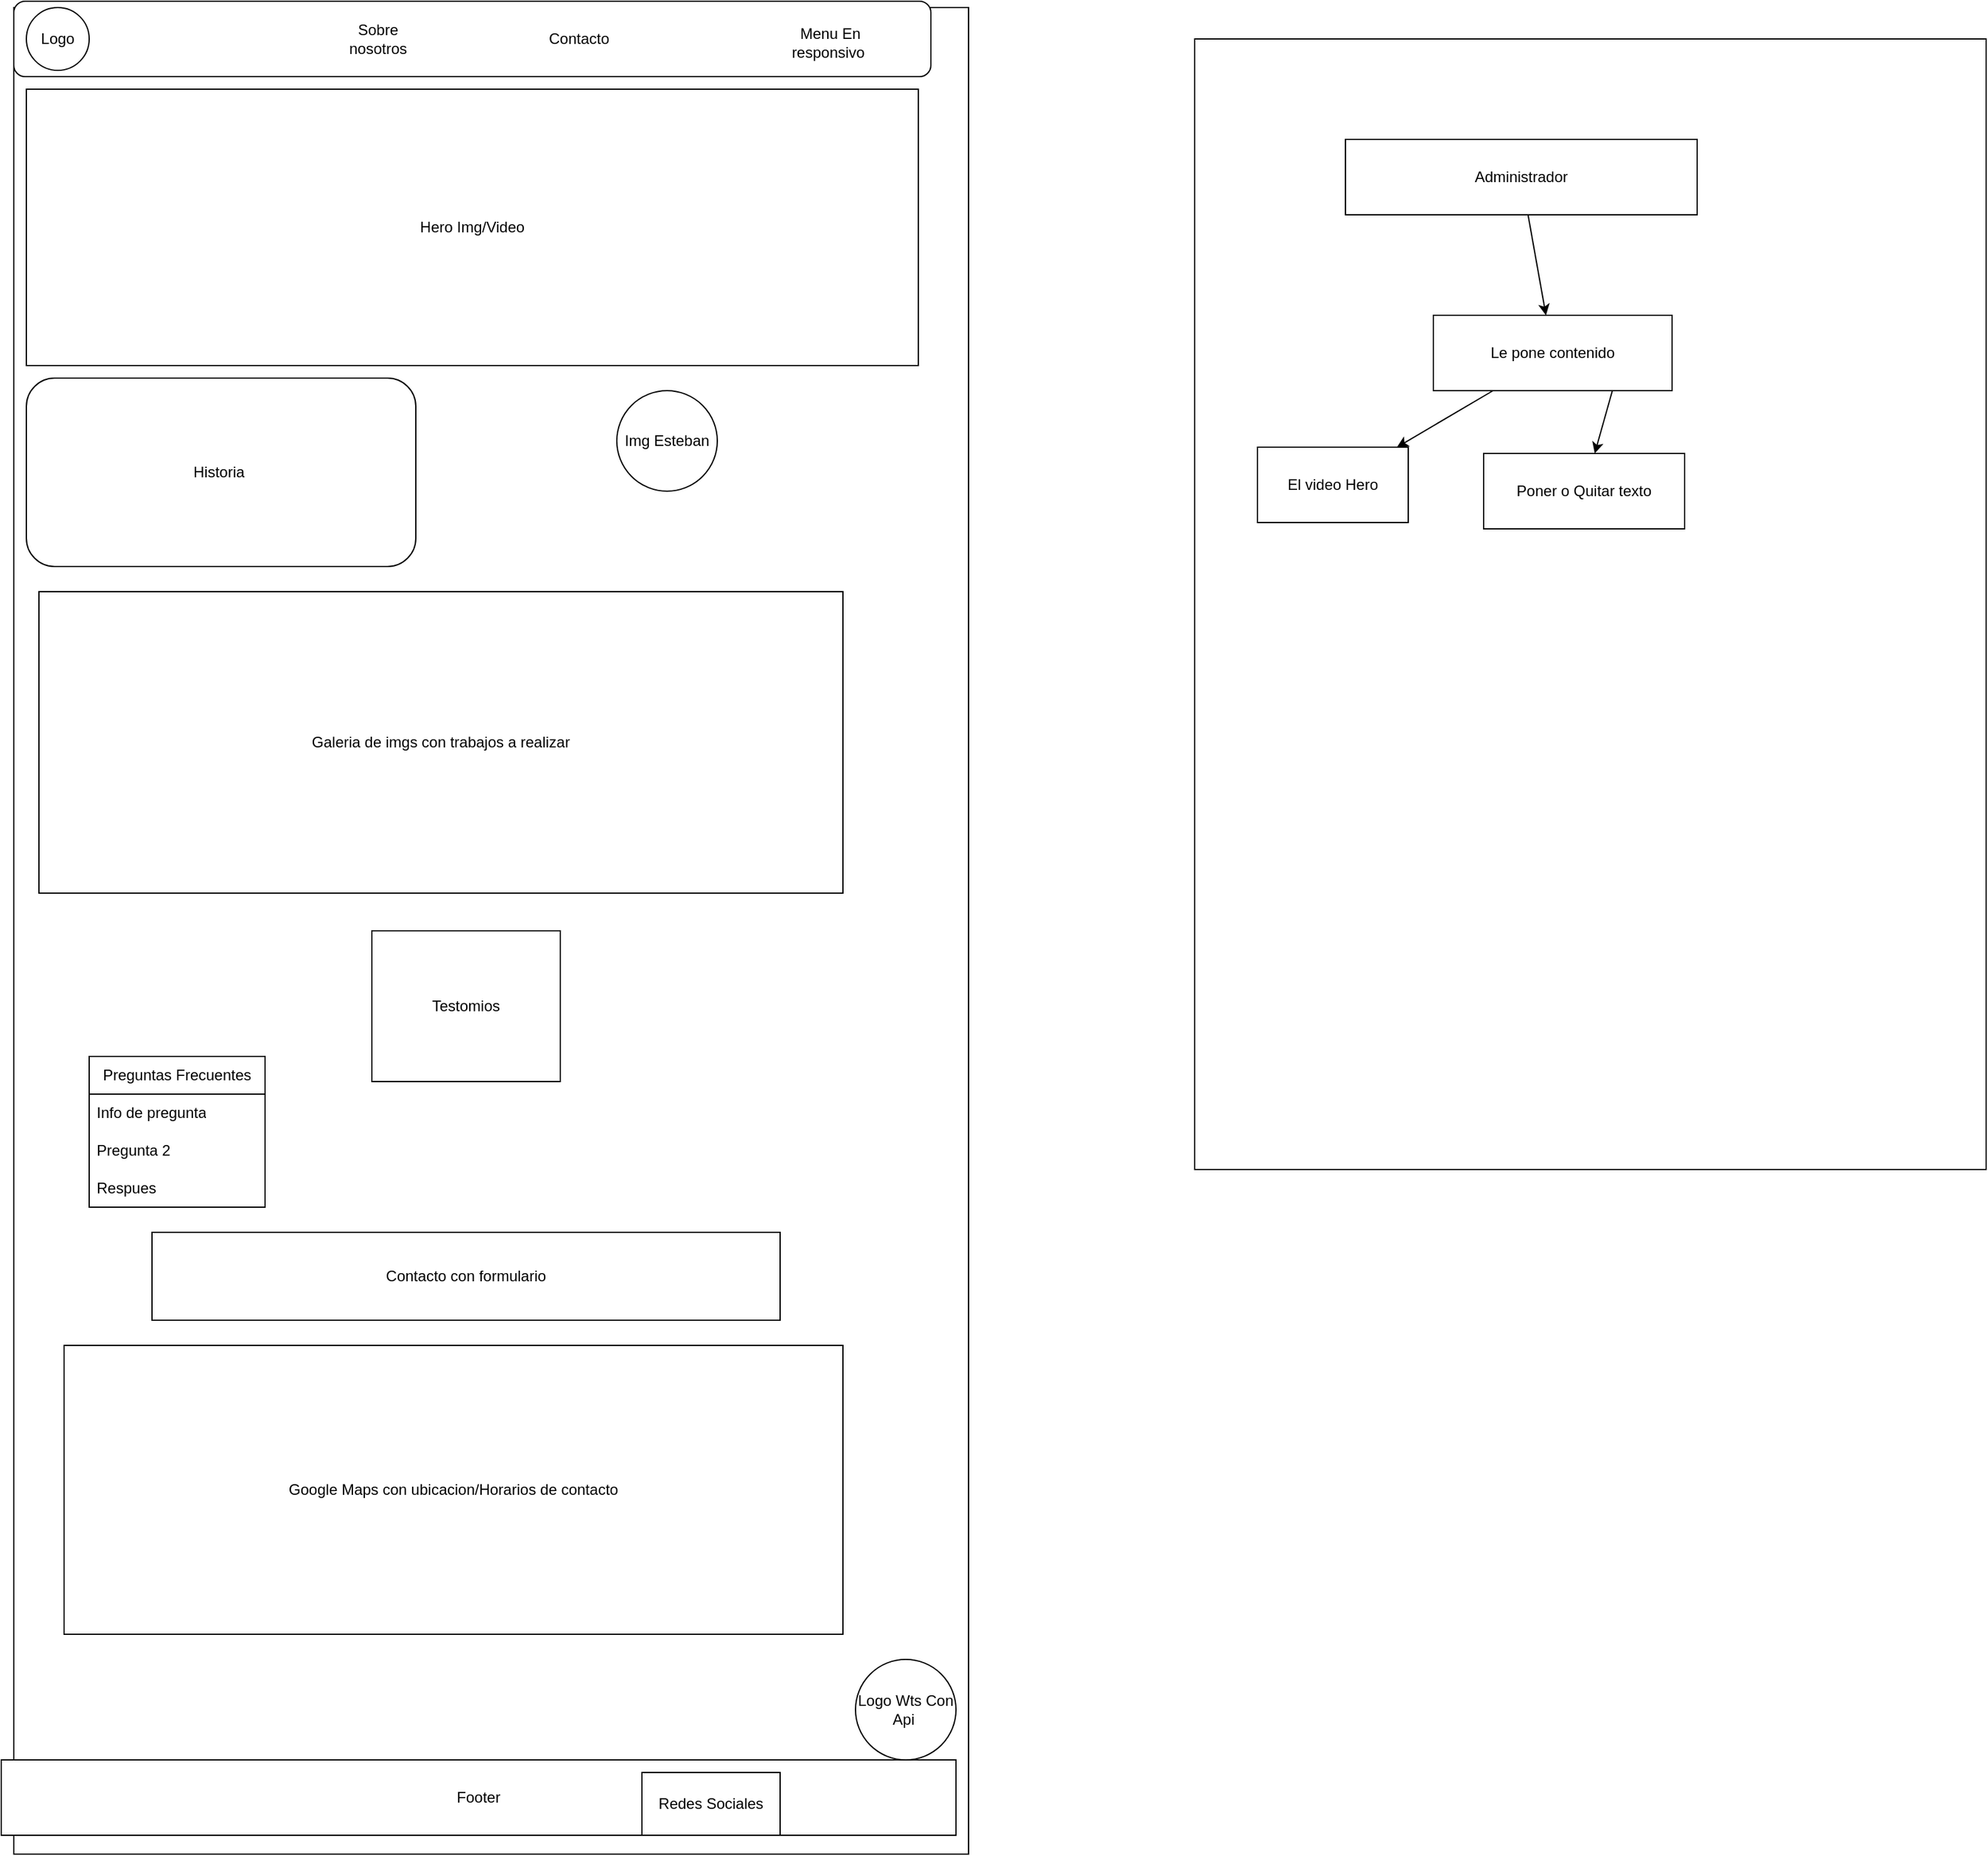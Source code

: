 <mxfile><diagram id="V7pYN2X214yqkk79iCCA" name="Page-1"><mxGraphModel dx="736" dy="467" grid="1" gridSize="10" guides="1" tooltips="1" connect="1" arrows="1" fold="1" page="1" pageScale="1" pageWidth="850" pageHeight="1100" math="0" shadow="0"><root><mxCell id="0"/><mxCell id="1" parent="0"/><mxCell id="2" value="" style="rounded=0;whiteSpace=wrap;html=1;" parent="1" vertex="1"><mxGeometry x="50" y="55" width="760" height="1470" as="geometry"/></mxCell><mxCell id="3" value="" style="rounded=1;whiteSpace=wrap;html=1;" parent="1" vertex="1"><mxGeometry x="50" y="50" width="730" height="60" as="geometry"/></mxCell><mxCell id="4" value="Logo" style="ellipse;whiteSpace=wrap;html=1;aspect=fixed;" parent="1" vertex="1"><mxGeometry x="60" y="55" width="50" height="50" as="geometry"/></mxCell><mxCell id="5" value="Sobre nosotros" style="text;html=1;align=center;verticalAlign=middle;whiteSpace=wrap;rounded=0;" parent="1" vertex="1"><mxGeometry x="310" y="65" width="60" height="30" as="geometry"/></mxCell><mxCell id="6" value="Contacto" style="text;html=1;align=center;verticalAlign=middle;whiteSpace=wrap;rounded=0;" parent="1" vertex="1"><mxGeometry x="470" y="65" width="60" height="30" as="geometry"/></mxCell><mxCell id="7" value="Menu En responsivo&amp;nbsp;" style="text;html=1;align=center;verticalAlign=middle;whiteSpace=wrap;rounded=0;" parent="1" vertex="1"><mxGeometry x="660" y="65" width="80" height="35" as="geometry"/></mxCell><mxCell id="12" value="Hero Img/Video" style="rounded=0;whiteSpace=wrap;html=1;" parent="1" vertex="1"><mxGeometry x="60" y="120" width="710" height="220" as="geometry"/></mxCell><mxCell id="15" value="Historia&amp;nbsp;" style="rounded=1;whiteSpace=wrap;html=1;" parent="1" vertex="1"><mxGeometry x="60" y="350" width="310" height="150" as="geometry"/></mxCell><mxCell id="16" value="Img Esteban" style="ellipse;whiteSpace=wrap;html=1;aspect=fixed;" parent="1" vertex="1"><mxGeometry x="530" y="360" width="80" height="80" as="geometry"/></mxCell><mxCell id="17" value="Galeria de imgs con trabajos a realizar" style="rounded=0;whiteSpace=wrap;html=1;" parent="1" vertex="1"><mxGeometry x="70" y="520" width="640" height="240" as="geometry"/></mxCell><mxCell id="18" value="Preguntas Frecuentes" style="swimlane;fontStyle=0;childLayout=stackLayout;horizontal=1;startSize=30;horizontalStack=0;resizeParent=1;resizeParentMax=0;resizeLast=0;collapsible=1;marginBottom=0;whiteSpace=wrap;html=1;" parent="1" vertex="1"><mxGeometry x="110" y="890" width="140" height="120" as="geometry"><mxRectangle x="310" y="790" width="60" height="30" as="alternateBounds"/></mxGeometry></mxCell><mxCell id="19" value="Info de pregunta" style="text;strokeColor=none;fillColor=none;align=left;verticalAlign=middle;spacingLeft=4;spacingRight=4;overflow=hidden;points=[[0,0.5],[1,0.5]];portConstraint=eastwest;rotatable=0;whiteSpace=wrap;html=1;" parent="18" vertex="1"><mxGeometry y="30" width="140" height="30" as="geometry"/></mxCell><mxCell id="20" value="Pregunta 2" style="text;strokeColor=none;fillColor=none;align=left;verticalAlign=middle;spacingLeft=4;spacingRight=4;overflow=hidden;points=[[0,0.5],[1,0.5]];portConstraint=eastwest;rotatable=0;whiteSpace=wrap;html=1;" parent="18" vertex="1"><mxGeometry y="60" width="140" height="30" as="geometry"/></mxCell><mxCell id="21" value="Respues" style="text;strokeColor=none;fillColor=none;align=left;verticalAlign=middle;spacingLeft=4;spacingRight=4;overflow=hidden;points=[[0,0.5],[1,0.5]];portConstraint=eastwest;rotatable=0;whiteSpace=wrap;html=1;" parent="18" vertex="1"><mxGeometry y="90" width="140" height="30" as="geometry"/></mxCell><mxCell id="22" value="Contacto con formulario" style="rounded=0;whiteSpace=wrap;html=1;" parent="1" vertex="1"><mxGeometry x="160" y="1030" width="500" height="70" as="geometry"/></mxCell><mxCell id="23" value="Google Maps con ubicacion/Horarios de contacto" style="rounded=0;whiteSpace=wrap;html=1;" parent="1" vertex="1"><mxGeometry x="90" y="1120" width="620" height="230" as="geometry"/></mxCell><mxCell id="24" value="Logo Wts Con Api&amp;nbsp;" style="ellipse;whiteSpace=wrap;html=1;aspect=fixed;" parent="1" vertex="1"><mxGeometry x="720" y="1370" width="80" height="80" as="geometry"/></mxCell><mxCell id="27" value="Footer" style="rounded=0;whiteSpace=wrap;html=1;" parent="1" vertex="1"><mxGeometry x="40" y="1450" width="760" height="60" as="geometry"/></mxCell><mxCell id="29" value="" style="rounded=0;whiteSpace=wrap;html=1;" parent="1" vertex="1"><mxGeometry x="990" y="80" width="630" height="900" as="geometry"/></mxCell><mxCell id="36" style="edgeStyle=none;html=1;exitX=0.25;exitY=1;exitDx=0;exitDy=0;" parent="1" source="30" target="34" edge="1"><mxGeometry relative="1" as="geometry"/></mxCell><mxCell id="37" style="edgeStyle=none;html=1;exitX=0.75;exitY=1;exitDx=0;exitDy=0;" parent="1" source="30" target="35" edge="1"><mxGeometry relative="1" as="geometry"/></mxCell><mxCell id="30" value="Le pone contenido" style="rounded=0;whiteSpace=wrap;html=1;" parent="1" vertex="1"><mxGeometry x="1180" y="300" width="190" height="60" as="geometry"/></mxCell><mxCell id="33" style="edgeStyle=none;html=1;" parent="1" source="31" target="30" edge="1"><mxGeometry relative="1" as="geometry"/></mxCell><mxCell id="31" value="Administrador" style="rounded=0;whiteSpace=wrap;html=1;" parent="1" vertex="1"><mxGeometry x="1110" y="160" width="280" height="60" as="geometry"/></mxCell><mxCell id="34" value="El video Hero" style="rounded=0;whiteSpace=wrap;html=1;" parent="1" vertex="1"><mxGeometry x="1040" y="405" width="120" height="60" as="geometry"/></mxCell><mxCell id="35" value="Poner o Quitar texto" style="rounded=0;whiteSpace=wrap;html=1;" parent="1" vertex="1"><mxGeometry x="1220" y="410" width="160" height="60" as="geometry"/></mxCell><mxCell id="38" value="Redes Sociales" style="rounded=0;whiteSpace=wrap;html=1;" parent="1" vertex="1"><mxGeometry x="550" y="1460" width="110" height="50" as="geometry"/></mxCell><mxCell id="39" value="Testomios" style="rounded=0;whiteSpace=wrap;html=1;" parent="1" vertex="1"><mxGeometry x="335" y="790" width="150" height="120" as="geometry"/></mxCell></root></mxGraphModel></diagram></mxfile>